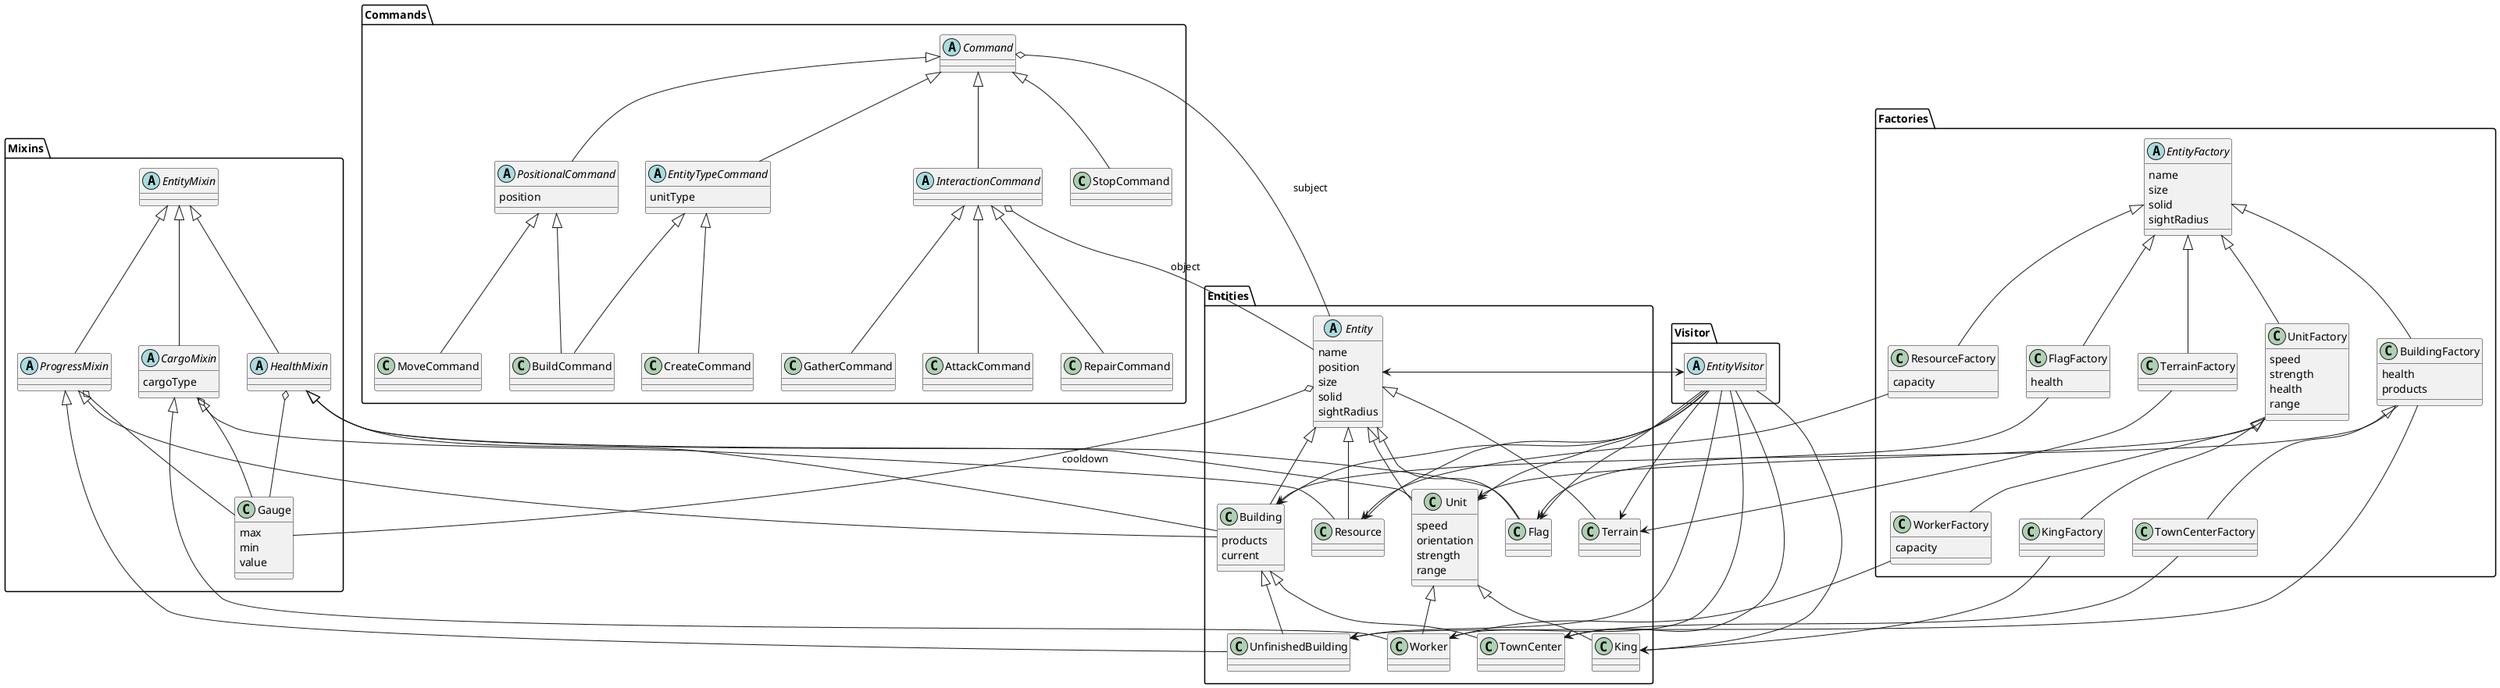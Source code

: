@startuml

package Mixins {
class Gauge {
max
min
value
}
abstract class EntityMixin
abstract class ProgressMixin
abstract class HealthMixin
abstract class CargoMixin {
cargoType
}
}

package Entities {
abstract class Entity {
name
position
size
solid
sightRadius
}
class Terrain
class Unit {
speed
orientation
strength
range
}
class Building {
products
current
}
class UnfinishedBuilding
class TownCenter
class Flag
class Resource
class Worker
class King
}

Entity <|-- Building
Entity <|-- Terrain
Entity <|-- Flag
Building <|-- UnfinishedBuilding
Building <|-- TownCenter

Entity <|-- Resource

Entity <|-- Unit
Unit <|-- King
Unit <|-- Worker


Entity o-- Gauge : cooldown

ProgressMixin <|-- Building

EntityMixin <|-- ProgressMixin
ProgressMixin o-- Gauge

EntityMixin <|-- HealthMixin
HealthMixin o-- Gauge

EntityMixin <|-- CargoMixin
CargoMixin o-- Gauge

HealthMixin <|-- Unit
HealthMixin <|-- Building
HealthMixin <|-- Flag

CargoMixin <|-- Resource
CargoMixin <|-- Worker

ProgressMixin <|-- UnfinishedBuilding


package Commands {
abstract class Command
class StopCommand
abstract class PositionalCommand {
position
}
abstract class EntityTypeCommand {
unitType
}
class CreateCommand
class MoveCommand
class BuildCommand
abstract class InteractionCommand
class AttackCommand
class RepairCommand
class GatherCommand
}

Command o-- Entity : subject

Command <|-- StopCommand

Command <|-- EntityTypeCommand

EntityTypeCommand <|-- CreateCommand

Command <|-- PositionalCommand

PositionalCommand <|-- MoveCommand

PositionalCommand <|-- BuildCommand
EntityTypeCommand <|-- BuildCommand

Command <|-- InteractionCommand

InteractionCommand o-- Entity : object

InteractionCommand <|-- AttackCommand
InteractionCommand <|-- RepairCommand
InteractionCommand <|-- GatherCommand


package Factories {
abstract class EntityFactory {
name
size
solid
sightRadius
}
class TerrainFactory
class UnitFactory {
speed
strength
health
range
}
class BuildingFactory {
health
products
}
class ResourceFactory {
capacity
}
class WorkerFactory {
capacity
}
class KingFactory
class FlagFactory {
health
}
class TownCenterFactory
}

EntityFactory <|-- UnitFactory
EntityFactory <|-- TerrainFactory
EntityFactory <|-- BuildingFactory
EntityFactory <|-- ResourceFactory

TerrainFactory --> Terrain

ResourceFactory --> Resource

UnitFactory <|-- WorkerFactory
WorkerFactory --> Worker
UnitFactory <|-- KingFactory
UnitFactory --> Unit
KingFactory --> King
EntityFactory <|-- FlagFactory
FlagFactory --> Flag
BuildingFactory --> Building
BuildingFactory --> UnfinishedBuilding
BuildingFactory <|-- TownCenterFactory
TownCenterFactory --> TownCenter


package Visitor {
abstract class EntityVisitor
}

Entity --> EntityVisitor
EntityVisitor --> Entity
EntityVisitor --> Unit
EntityVisitor --> Worker
EntityVisitor --> King
EntityVisitor --> Building
EntityVisitor --> UnfinishedBuilding
EntityVisitor --> TownCenter
EntityVisitor --> Flag
EntityVisitor --> Resource
EntityVisitor --> Terrain
@enduml

